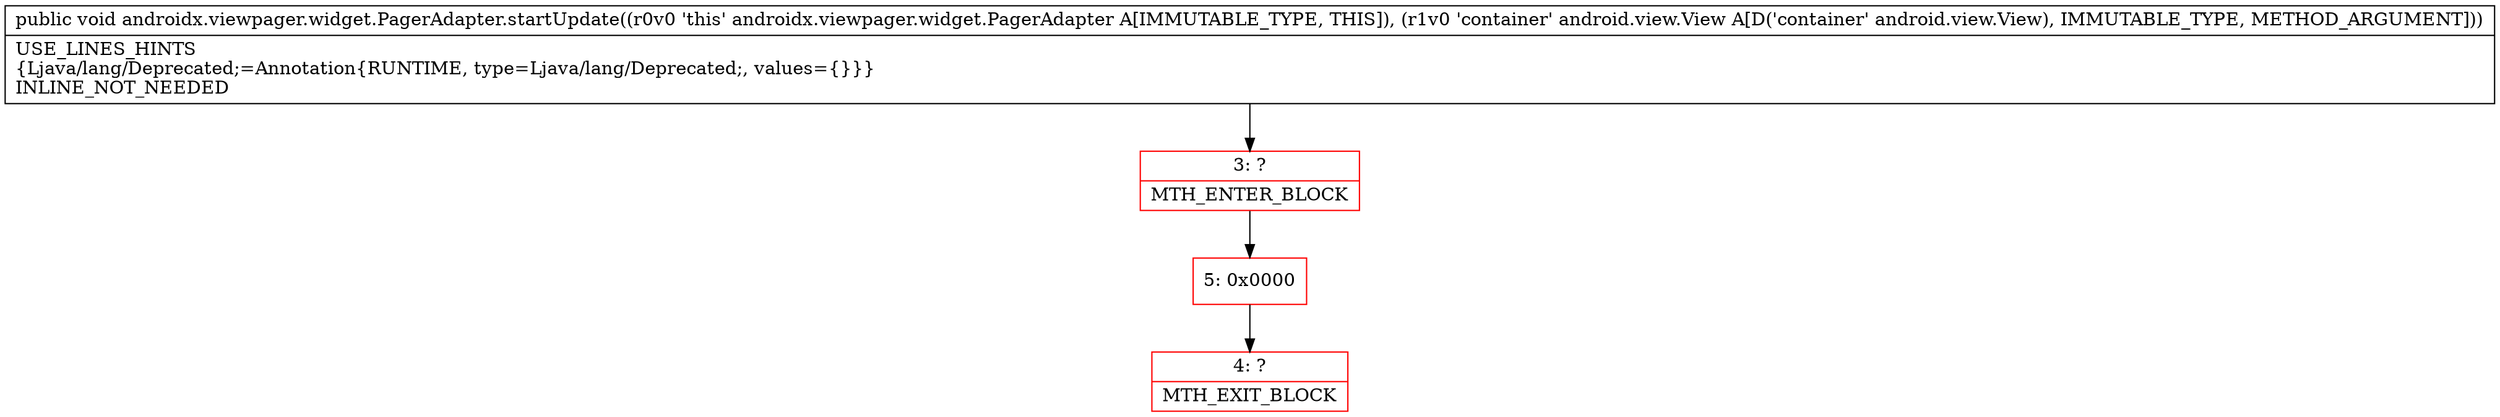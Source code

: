 digraph "CFG forandroidx.viewpager.widget.PagerAdapter.startUpdate(Landroid\/view\/View;)V" {
subgraph cluster_Region_1501160800 {
label = "R(0)";
node [shape=record,color=blue];
}
Node_3 [shape=record,color=red,label="{3\:\ ?|MTH_ENTER_BLOCK\l}"];
Node_5 [shape=record,color=red,label="{5\:\ 0x0000}"];
Node_4 [shape=record,color=red,label="{4\:\ ?|MTH_EXIT_BLOCK\l}"];
MethodNode[shape=record,label="{public void androidx.viewpager.widget.PagerAdapter.startUpdate((r0v0 'this' androidx.viewpager.widget.PagerAdapter A[IMMUTABLE_TYPE, THIS]), (r1v0 'container' android.view.View A[D('container' android.view.View), IMMUTABLE_TYPE, METHOD_ARGUMENT]))  | USE_LINES_HINTS\l\{Ljava\/lang\/Deprecated;=Annotation\{RUNTIME, type=Ljava\/lang\/Deprecated;, values=\{\}\}\}\lINLINE_NOT_NEEDED\l}"];
MethodNode -> Node_3;Node_3 -> Node_5;
Node_5 -> Node_4;
}

